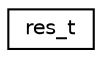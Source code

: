 digraph "Graphical Class Hierarchy"
{
  edge [fontname="Helvetica",fontsize="10",labelfontname="Helvetica",labelfontsize="10"];
  node [fontname="Helvetica",fontsize="10",shape=record];
  rankdir="LR";
  Node1 [label="res_t",height=0.2,width=0.4,color="black", fillcolor="white", style="filled",URL="$d8/d2f/structres__t.html"];
}
